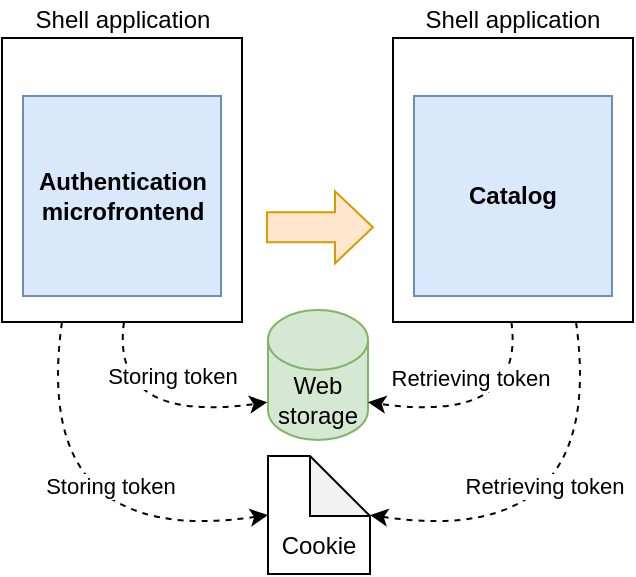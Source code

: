 <mxfile version="17.4.4" type="onedrive"><diagram id="KKCdF6w3_8Cy1KsDKbHX" name="Page-1"><mxGraphModel grid="0" page="1" gridSize="10" guides="1" tooltips="1" connect="1" arrows="1" fold="1" pageScale="1" pageWidth="322" pageHeight="290" math="0" shadow="0"><root><mxCell id="0"/><mxCell id="1" parent="0"/><mxCell id="1R-Do420l6PCPBaFPgw--5" value="" style="rounded=0;whiteSpace=wrap;html=1;" vertex="1" parent="1"><mxGeometry x="198.5" y="19" width="120" height="142" as="geometry"/></mxCell><mxCell id="1R-Do420l6PCPBaFPgw--4" value="" style="rounded=0;whiteSpace=wrap;html=1;" vertex="1" parent="1"><mxGeometry x="3" y="19" width="120" height="142" as="geometry"/></mxCell><mxCell id="1R-Do420l6PCPBaFPgw--2" value="&lt;b&gt;Authentication microfrontend&lt;/b&gt;" style="rounded=0;whiteSpace=wrap;html=1;fillColor=#dae8fc;strokeColor=#6c8ebf;" vertex="1" parent="1"><mxGeometry x="13.5" y="48" width="99" height="100" as="geometry"/></mxCell><mxCell id="1R-Do420l6PCPBaFPgw--3" value="&lt;b&gt;Catalog&lt;/b&gt;" style="rounded=0;whiteSpace=wrap;html=1;fillColor=#dae8fc;strokeColor=#6c8ebf;" vertex="1" parent="1"><mxGeometry x="209" y="48" width="99" height="100" as="geometry"/></mxCell><mxCell id="1R-Do420l6PCPBaFPgw--6" value="Shell application" style="text;html=1;strokeColor=none;fillColor=none;align=center;verticalAlign=middle;whiteSpace=wrap;rounded=0;" vertex="1" parent="1"><mxGeometry x="10.5" width="105" height="19" as="geometry"/></mxCell><mxCell id="1R-Do420l6PCPBaFPgw--7" value="Shell application" style="text;html=1;strokeColor=none;fillColor=none;align=center;verticalAlign=middle;whiteSpace=wrap;rounded=0;" vertex="1" parent="1"><mxGeometry x="206" width="105" height="19" as="geometry"/></mxCell><mxCell id="1R-Do420l6PCPBaFPgw--8" value="" style="shape=flexArrow;endArrow=classic;html=1;rounded=0;width=15;fillColor=#ffe6cc;strokeColor=#d79b00;" edge="1" parent="1"><mxGeometry width="50" height="50" relative="1" as="geometry"><mxPoint x="135" y="113.66" as="sourcePoint"/><mxPoint x="189" y="113.66" as="targetPoint"/></mxGeometry></mxCell><mxCell id="1R-Do420l6PCPBaFPgw--9" value="Web storage" style="shape=cylinder3;whiteSpace=wrap;html=1;boundedLbl=1;backgroundOutline=1;size=15;fillColor=#d5e8d4;strokeColor=#82b366;" vertex="1" parent="1"><mxGeometry x="136" y="155" width="50" height="65" as="geometry"/></mxCell><mxCell id="1R-Do420l6PCPBaFPgw--10" value="&lt;br&gt;&lt;br&gt;Cookie" style="shape=note;whiteSpace=wrap;html=1;backgroundOutline=1;darkOpacity=0.05;" vertex="1" parent="1"><mxGeometry x="136" y="228" width="51" height="59" as="geometry"/></mxCell><mxCell id="1R-Do420l6PCPBaFPgw--11" value="" style="curved=1;endArrow=classic;html=1;rounded=0;exitX=0.5;exitY=1;exitDx=0;exitDy=0;entryX=-0.026;entryY=0.709;entryDx=0;entryDy=0;entryPerimeter=0;dashed=1;" edge="1" parent="1"><mxGeometry width="50" height="50" relative="1" as="geometry"><mxPoint x="64" y="161.0" as="sourcePoint"/><mxPoint x="135.7" y="201.085" as="targetPoint"/><Array as="points"><mxPoint x="57" y="212"/></Array></mxGeometry></mxCell><mxCell id="1R-Do420l6PCPBaFPgw--15" value="Storing token" style="edgeLabel;html=1;align=center;verticalAlign=middle;resizable=0;points=[];" connectable="0" vertex="1" parent="1R-Do420l6PCPBaFPgw--11"><mxGeometry x="0.192" y="10" relative="1" as="geometry"><mxPoint x="6" y="-11" as="offset"/></mxGeometry></mxCell><mxCell id="1R-Do420l6PCPBaFPgw--12" value="Retrieving token" style="curved=1;endArrow=classic;html=1;rounded=0;exitX=0.5;exitY=1;exitDx=0;exitDy=0;entryX=-0.026;entryY=0.709;entryDx=0;entryDy=0;entryPerimeter=0;dashed=1;" edge="1" parent="1"><mxGeometry x="0.254" y="-19" width="50" height="50" relative="1" as="geometry"><mxPoint x="257.7" y="161" as="sourcePoint"/><mxPoint x="186.0" y="201.085" as="targetPoint"/><Array as="points"><mxPoint x="264.7" y="212"/></Array><mxPoint as="offset"/></mxGeometry></mxCell><mxCell id="1R-Do420l6PCPBaFPgw--13" value="Storing token" style="curved=1;endArrow=classic;html=1;rounded=0;dashed=1;exitX=0.25;exitY=1;exitDx=0;exitDy=0;entryX=0;entryY=0.5;entryDx=0;entryDy=0;entryPerimeter=0;" edge="1" parent="1" source="1R-Do420l6PCPBaFPgw--4" target="1R-Do420l6PCPBaFPgw--10"><mxGeometry x="0.354" y="26" width="50" height="50" relative="1" as="geometry"><mxPoint x="48" y="200" as="sourcePoint"/><mxPoint x="98" y="150" as="targetPoint"/><Array as="points"><mxPoint x="17" y="275"/></Array><mxPoint as="offset"/></mxGeometry></mxCell><mxCell id="1R-Do420l6PCPBaFPgw--14" value="Retrieving token" style="curved=1;endArrow=classic;html=1;rounded=0;dashed=1;exitX=0.25;exitY=1;exitDx=0;exitDy=0;entryX=0;entryY=0.5;entryDx=0;entryDy=0;entryPerimeter=0;" edge="1" parent="1"><mxGeometry x="0.287" y="-27" width="50" height="50" relative="1" as="geometry"><mxPoint x="290" y="161" as="sourcePoint"/><mxPoint x="187" y="257.5" as="targetPoint"/><Array as="points"><mxPoint x="306" y="275"/></Array><mxPoint as="offset"/></mxGeometry></mxCell></root></mxGraphModel></diagram></mxfile>
